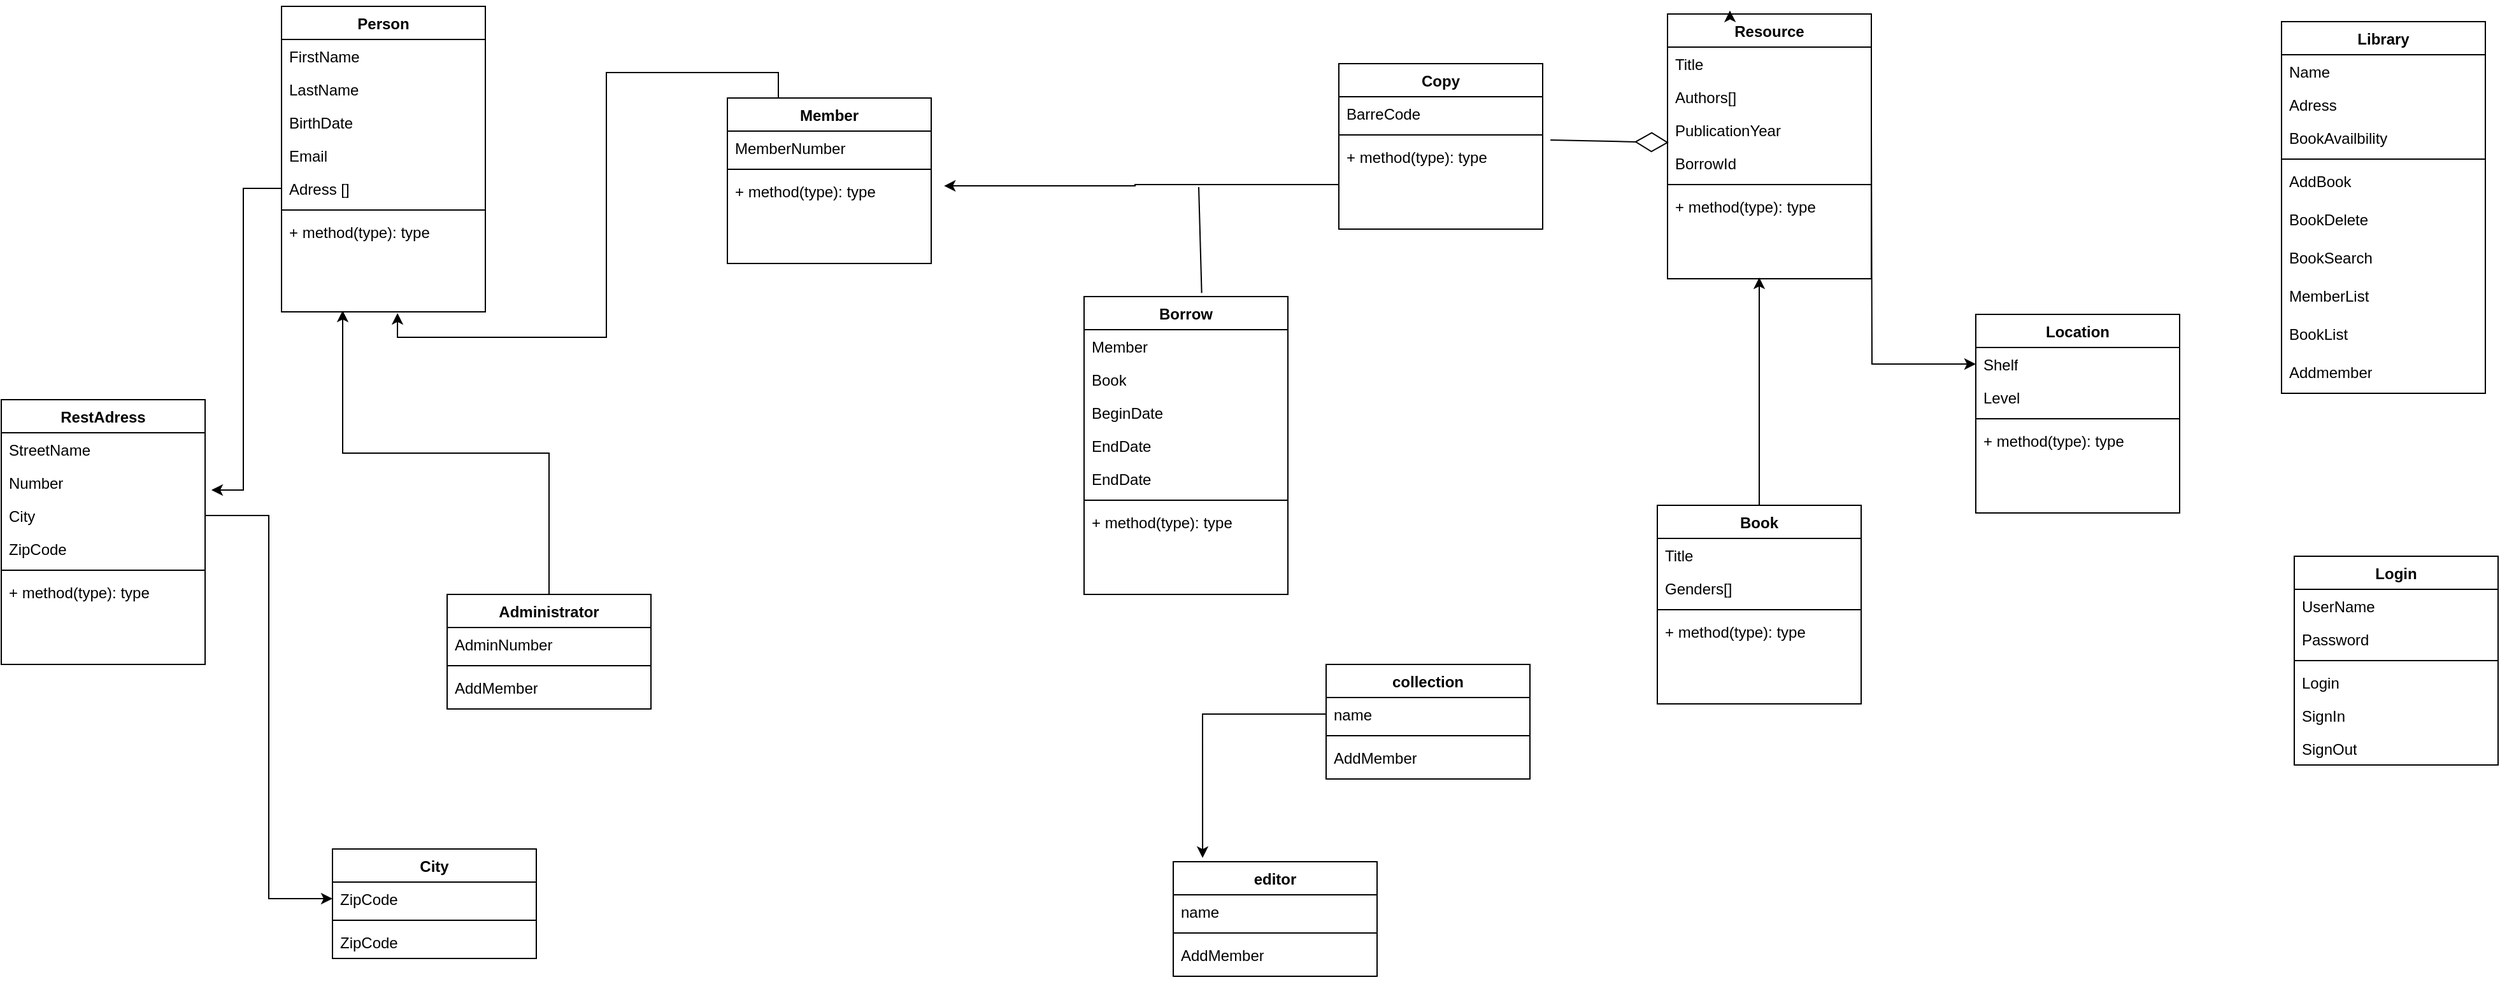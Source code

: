 <mxfile version="24.2.5" type="device">
  <diagram id="C5RBs43oDa-KdzZeNtuy" name="Page-1">
    <mxGraphModel dx="2245" dy="916" grid="1" gridSize="10" guides="1" tooltips="1" connect="1" arrows="1" fold="1" page="1" pageScale="1" pageWidth="827" pageHeight="1169" math="0" shadow="0">
      <root>
        <mxCell id="WIyWlLk6GJQsqaUBKTNV-0" />
        <mxCell id="WIyWlLk6GJQsqaUBKTNV-1" parent="WIyWlLk6GJQsqaUBKTNV-0" />
        <mxCell id="VsoS6DeXJQ3b_ejZ-WWd-1" value="Member" style="swimlane;fontStyle=1;align=center;verticalAlign=top;childLayout=stackLayout;horizontal=1;startSize=26;horizontalStack=0;resizeParent=1;resizeParentMax=0;resizeLast=0;collapsible=1;marginBottom=0;whiteSpace=wrap;html=1;" parent="WIyWlLk6GJQsqaUBKTNV-1" vertex="1">
          <mxGeometry x="-10" y="100" width="160" height="130" as="geometry" />
        </mxCell>
        <mxCell id="VsoS6DeXJQ3b_ejZ-WWd-2" value="&lt;div&gt;&lt;div&gt;MemberNumber&lt;/div&gt;&lt;/div&gt;" style="text;strokeColor=none;fillColor=none;align=left;verticalAlign=top;spacingLeft=4;spacingRight=4;overflow=hidden;rotatable=0;points=[[0,0.5],[1,0.5]];portConstraint=eastwest;whiteSpace=wrap;html=1;" parent="VsoS6DeXJQ3b_ejZ-WWd-1" vertex="1">
          <mxGeometry y="26" width="160" height="26" as="geometry" />
        </mxCell>
        <mxCell id="VsoS6DeXJQ3b_ejZ-WWd-4" value="" style="line;strokeWidth=1;fillColor=none;align=left;verticalAlign=middle;spacingTop=-1;spacingLeft=3;spacingRight=3;rotatable=0;labelPosition=right;points=[];portConstraint=eastwest;strokeColor=inherit;" parent="VsoS6DeXJQ3b_ejZ-WWd-1" vertex="1">
          <mxGeometry y="52" width="160" height="8" as="geometry" />
        </mxCell>
        <mxCell id="VsoS6DeXJQ3b_ejZ-WWd-5" value="+ method(type): type" style="text;strokeColor=none;fillColor=none;align=left;verticalAlign=top;spacingLeft=4;spacingRight=4;overflow=hidden;rotatable=0;points=[[0,0.5],[1,0.5]];portConstraint=eastwest;whiteSpace=wrap;html=1;" parent="VsoS6DeXJQ3b_ejZ-WWd-1" vertex="1">
          <mxGeometry y="60" width="160" height="70" as="geometry" />
        </mxCell>
        <mxCell id="VsoS6DeXJQ3b_ejZ-WWd-6" value="RestAdress" style="swimlane;fontStyle=1;align=center;verticalAlign=top;childLayout=stackLayout;horizontal=1;startSize=26;horizontalStack=0;resizeParent=1;resizeParentMax=0;resizeLast=0;collapsible=1;marginBottom=0;whiteSpace=wrap;html=1;" parent="WIyWlLk6GJQsqaUBKTNV-1" vertex="1">
          <mxGeometry x="-580" y="337" width="160" height="208" as="geometry" />
        </mxCell>
        <mxCell id="VsoS6DeXJQ3b_ejZ-WWd-7" value="&lt;div&gt;&lt;div&gt;StreetName&lt;/div&gt;&lt;/div&gt;" style="text;strokeColor=none;fillColor=none;align=left;verticalAlign=top;spacingLeft=4;spacingRight=4;overflow=hidden;rotatable=0;points=[[0,0.5],[1,0.5]];portConstraint=eastwest;whiteSpace=wrap;html=1;" parent="VsoS6DeXJQ3b_ejZ-WWd-6" vertex="1">
          <mxGeometry y="26" width="160" height="26" as="geometry" />
        </mxCell>
        <mxCell id="VsoS6DeXJQ3b_ejZ-WWd-8" value="&lt;div&gt;&lt;div&gt;Number&lt;/div&gt;&lt;/div&gt;" style="text;strokeColor=none;fillColor=none;align=left;verticalAlign=top;spacingLeft=4;spacingRight=4;overflow=hidden;rotatable=0;points=[[0,0.5],[1,0.5]];portConstraint=eastwest;whiteSpace=wrap;html=1;" parent="VsoS6DeXJQ3b_ejZ-WWd-6" vertex="1">
          <mxGeometry y="52" width="160" height="26" as="geometry" />
        </mxCell>
        <mxCell id="VsoS6DeXJQ3b_ejZ-WWd-9" value="City" style="text;strokeColor=none;fillColor=none;align=left;verticalAlign=top;spacingLeft=4;spacingRight=4;overflow=hidden;rotatable=0;points=[[0,0.5],[1,0.5]];portConstraint=eastwest;whiteSpace=wrap;html=1;" parent="VsoS6DeXJQ3b_ejZ-WWd-6" vertex="1">
          <mxGeometry y="78" width="160" height="26" as="geometry" />
        </mxCell>
        <mxCell id="VsoS6DeXJQ3b_ejZ-WWd-10" value="&lt;div&gt;&lt;div&gt;ZipCode&lt;/div&gt;&lt;/div&gt;" style="text;strokeColor=none;fillColor=none;align=left;verticalAlign=top;spacingLeft=4;spacingRight=4;overflow=hidden;rotatable=0;points=[[0,0.5],[1,0.5]];portConstraint=eastwest;whiteSpace=wrap;html=1;" parent="VsoS6DeXJQ3b_ejZ-WWd-6" vertex="1">
          <mxGeometry y="104" width="160" height="26" as="geometry" />
        </mxCell>
        <mxCell id="VsoS6DeXJQ3b_ejZ-WWd-11" value="" style="line;strokeWidth=1;fillColor=none;align=left;verticalAlign=middle;spacingTop=-1;spacingLeft=3;spacingRight=3;rotatable=0;labelPosition=right;points=[];portConstraint=eastwest;strokeColor=inherit;" parent="VsoS6DeXJQ3b_ejZ-WWd-6" vertex="1">
          <mxGeometry y="130" width="160" height="8" as="geometry" />
        </mxCell>
        <mxCell id="VsoS6DeXJQ3b_ejZ-WWd-12" value="+ method(type): type" style="text;strokeColor=none;fillColor=none;align=left;verticalAlign=top;spacingLeft=4;spacingRight=4;overflow=hidden;rotatable=0;points=[[0,0.5],[1,0.5]];portConstraint=eastwest;whiteSpace=wrap;html=1;" parent="VsoS6DeXJQ3b_ejZ-WWd-6" vertex="1">
          <mxGeometry y="138" width="160" height="70" as="geometry" />
        </mxCell>
        <mxCell id="VsoS6DeXJQ3b_ejZ-WWd-13" value="Person" style="swimlane;fontStyle=1;align=center;verticalAlign=top;childLayout=stackLayout;horizontal=1;startSize=26;horizontalStack=0;resizeParent=1;resizeParentMax=0;resizeLast=0;collapsible=1;marginBottom=0;whiteSpace=wrap;html=1;" parent="WIyWlLk6GJQsqaUBKTNV-1" vertex="1">
          <mxGeometry x="-360" y="28" width="160" height="240" as="geometry" />
        </mxCell>
        <mxCell id="VsoS6DeXJQ3b_ejZ-WWd-14" value="&lt;div&gt;&lt;div&gt;FirstName&lt;/div&gt;&lt;/div&gt;" style="text;strokeColor=none;fillColor=none;align=left;verticalAlign=top;spacingLeft=4;spacingRight=4;overflow=hidden;rotatable=0;points=[[0,0.5],[1,0.5]];portConstraint=eastwest;whiteSpace=wrap;html=1;" parent="VsoS6DeXJQ3b_ejZ-WWd-13" vertex="1">
          <mxGeometry y="26" width="160" height="26" as="geometry" />
        </mxCell>
        <mxCell id="VsoS6DeXJQ3b_ejZ-WWd-15" value="&lt;div&gt;&lt;div&gt;LastName&lt;/div&gt;&lt;/div&gt;" style="text;strokeColor=none;fillColor=none;align=left;verticalAlign=top;spacingLeft=4;spacingRight=4;overflow=hidden;rotatable=0;points=[[0,0.5],[1,0.5]];portConstraint=eastwest;whiteSpace=wrap;html=1;" parent="VsoS6DeXJQ3b_ejZ-WWd-13" vertex="1">
          <mxGeometry y="52" width="160" height="26" as="geometry" />
        </mxCell>
        <mxCell id="VsoS6DeXJQ3b_ejZ-WWd-16" value="BirthDate" style="text;strokeColor=none;fillColor=none;align=left;verticalAlign=top;spacingLeft=4;spacingRight=4;overflow=hidden;rotatable=0;points=[[0,0.5],[1,0.5]];portConstraint=eastwest;whiteSpace=wrap;html=1;" parent="VsoS6DeXJQ3b_ejZ-WWd-13" vertex="1">
          <mxGeometry y="78" width="160" height="26" as="geometry" />
        </mxCell>
        <mxCell id="VsoS6DeXJQ3b_ejZ-WWd-17" value="&lt;div&gt;&lt;div&gt;Email&lt;/div&gt;&lt;/div&gt;" style="text;strokeColor=none;fillColor=none;align=left;verticalAlign=top;spacingLeft=4;spacingRight=4;overflow=hidden;rotatable=0;points=[[0,0.5],[1,0.5]];portConstraint=eastwest;whiteSpace=wrap;html=1;" parent="VsoS6DeXJQ3b_ejZ-WWd-13" vertex="1">
          <mxGeometry y="104" width="160" height="26" as="geometry" />
        </mxCell>
        <mxCell id="VsoS6DeXJQ3b_ejZ-WWd-18" value="&lt;div&gt;&lt;div&gt;Adress []&lt;/div&gt;&lt;/div&gt;" style="text;strokeColor=none;fillColor=none;align=left;verticalAlign=top;spacingLeft=4;spacingRight=4;overflow=hidden;rotatable=0;points=[[0,0.5],[1,0.5]];portConstraint=eastwest;whiteSpace=wrap;html=1;" parent="VsoS6DeXJQ3b_ejZ-WWd-13" vertex="1">
          <mxGeometry y="130" width="160" height="26" as="geometry" />
        </mxCell>
        <mxCell id="VsoS6DeXJQ3b_ejZ-WWd-19" value="" style="line;strokeWidth=1;fillColor=none;align=left;verticalAlign=middle;spacingTop=-1;spacingLeft=3;spacingRight=3;rotatable=0;labelPosition=right;points=[];portConstraint=eastwest;strokeColor=inherit;" parent="VsoS6DeXJQ3b_ejZ-WWd-13" vertex="1">
          <mxGeometry y="156" width="160" height="8" as="geometry" />
        </mxCell>
        <mxCell id="VsoS6DeXJQ3b_ejZ-WWd-20" value="+ method(type): type" style="text;strokeColor=none;fillColor=none;align=left;verticalAlign=top;spacingLeft=4;spacingRight=4;overflow=hidden;rotatable=0;points=[[0,0.5],[1,0.5]];portConstraint=eastwest;whiteSpace=wrap;html=1;" parent="VsoS6DeXJQ3b_ejZ-WWd-13" vertex="1">
          <mxGeometry y="164" width="160" height="76" as="geometry" />
        </mxCell>
        <mxCell id="VsoS6DeXJQ3b_ejZ-WWd-21" value="Administrator" style="swimlane;fontStyle=1;align=center;verticalAlign=top;childLayout=stackLayout;horizontal=1;startSize=26;horizontalStack=0;resizeParent=1;resizeParentMax=0;resizeLast=0;collapsible=1;marginBottom=0;whiteSpace=wrap;html=1;" parent="WIyWlLk6GJQsqaUBKTNV-1" vertex="1">
          <mxGeometry x="-230" y="490" width="160" height="90" as="geometry" />
        </mxCell>
        <mxCell id="VsoS6DeXJQ3b_ejZ-WWd-22" value="&lt;div&gt;&lt;div&gt;AdminNumber&lt;/div&gt;&lt;/div&gt;" style="text;strokeColor=none;fillColor=none;align=left;verticalAlign=top;spacingLeft=4;spacingRight=4;overflow=hidden;rotatable=0;points=[[0,0.5],[1,0.5]];portConstraint=eastwest;whiteSpace=wrap;html=1;" parent="VsoS6DeXJQ3b_ejZ-WWd-21" vertex="1">
          <mxGeometry y="26" width="160" height="26" as="geometry" />
        </mxCell>
        <mxCell id="VsoS6DeXJQ3b_ejZ-WWd-23" value="" style="line;strokeWidth=1;fillColor=none;align=left;verticalAlign=middle;spacingTop=-1;spacingLeft=3;spacingRight=3;rotatable=0;labelPosition=right;points=[];portConstraint=eastwest;strokeColor=inherit;" parent="VsoS6DeXJQ3b_ejZ-WWd-21" vertex="1">
          <mxGeometry y="52" width="160" height="8" as="geometry" />
        </mxCell>
        <mxCell id="VsoS6DeXJQ3b_ejZ-WWd-24" value="AddMember" style="text;strokeColor=none;fillColor=none;align=left;verticalAlign=top;spacingLeft=4;spacingRight=4;overflow=hidden;rotatable=0;points=[[0,0.5],[1,0.5]];portConstraint=eastwest;whiteSpace=wrap;html=1;" parent="VsoS6DeXJQ3b_ejZ-WWd-21" vertex="1">
          <mxGeometry y="60" width="160" height="30" as="geometry" />
        </mxCell>
        <mxCell id="VsoS6DeXJQ3b_ejZ-WWd-27" value="Borrow" style="swimlane;fontStyle=1;align=center;verticalAlign=top;childLayout=stackLayout;horizontal=1;startSize=26;horizontalStack=0;resizeParent=1;resizeParentMax=0;resizeLast=0;collapsible=1;marginBottom=0;whiteSpace=wrap;html=1;" parent="WIyWlLk6GJQsqaUBKTNV-1" vertex="1">
          <mxGeometry x="270" y="256" width="160" height="234" as="geometry" />
        </mxCell>
        <mxCell id="VsoS6DeXJQ3b_ejZ-WWd-28" value="Member&lt;div&gt;&lt;br&gt;&lt;/div&gt;&lt;div&gt;&lt;br&gt;&lt;/div&gt;" style="text;strokeColor=none;fillColor=none;align=left;verticalAlign=top;spacingLeft=4;spacingRight=4;overflow=hidden;rotatable=0;points=[[0,0.5],[1,0.5]];portConstraint=eastwest;whiteSpace=wrap;html=1;" parent="VsoS6DeXJQ3b_ejZ-WWd-27" vertex="1">
          <mxGeometry y="26" width="160" height="26" as="geometry" />
        </mxCell>
        <mxCell id="VsoS6DeXJQ3b_ejZ-WWd-29" value="Book" style="text;strokeColor=none;fillColor=none;align=left;verticalAlign=top;spacingLeft=4;spacingRight=4;overflow=hidden;rotatable=0;points=[[0,0.5],[1,0.5]];portConstraint=eastwest;whiteSpace=wrap;html=1;" parent="VsoS6DeXJQ3b_ejZ-WWd-27" vertex="1">
          <mxGeometry y="52" width="160" height="26" as="geometry" />
        </mxCell>
        <mxCell id="VsoS6DeXJQ3b_ejZ-WWd-30" value="BeginDate" style="text;strokeColor=none;fillColor=none;align=left;verticalAlign=top;spacingLeft=4;spacingRight=4;overflow=hidden;rotatable=0;points=[[0,0.5],[1,0.5]];portConstraint=eastwest;whiteSpace=wrap;html=1;" parent="VsoS6DeXJQ3b_ejZ-WWd-27" vertex="1">
          <mxGeometry y="78" width="160" height="26" as="geometry" />
        </mxCell>
        <mxCell id="VsoS6DeXJQ3b_ejZ-WWd-31" value="EndDate" style="text;strokeColor=none;fillColor=none;align=left;verticalAlign=top;spacingLeft=4;spacingRight=4;overflow=hidden;rotatable=0;points=[[0,0.5],[1,0.5]];portConstraint=eastwest;whiteSpace=wrap;html=1;" parent="VsoS6DeXJQ3b_ejZ-WWd-27" vertex="1">
          <mxGeometry y="104" width="160" height="26" as="geometry" />
        </mxCell>
        <mxCell id="eBaNoc3yWOSBhbSrFhc7-2" value="EndDate" style="text;strokeColor=none;fillColor=none;align=left;verticalAlign=top;spacingLeft=4;spacingRight=4;overflow=hidden;rotatable=0;points=[[0,0.5],[1,0.5]];portConstraint=eastwest;whiteSpace=wrap;html=1;" parent="VsoS6DeXJQ3b_ejZ-WWd-27" vertex="1">
          <mxGeometry y="130" width="160" height="26" as="geometry" />
        </mxCell>
        <mxCell id="VsoS6DeXJQ3b_ejZ-WWd-32" value="" style="line;strokeWidth=1;fillColor=none;align=left;verticalAlign=middle;spacingTop=-1;spacingLeft=3;spacingRight=3;rotatable=0;labelPosition=right;points=[];portConstraint=eastwest;strokeColor=inherit;" parent="VsoS6DeXJQ3b_ejZ-WWd-27" vertex="1">
          <mxGeometry y="156" width="160" height="8" as="geometry" />
        </mxCell>
        <mxCell id="VsoS6DeXJQ3b_ejZ-WWd-33" value="+ method(type): type" style="text;strokeColor=none;fillColor=none;align=left;verticalAlign=top;spacingLeft=4;spacingRight=4;overflow=hidden;rotatable=0;points=[[0,0.5],[1,0.5]];portConstraint=eastwest;whiteSpace=wrap;html=1;" parent="VsoS6DeXJQ3b_ejZ-WWd-27" vertex="1">
          <mxGeometry y="164" width="160" height="70" as="geometry" />
        </mxCell>
        <mxCell id="VsoS6DeXJQ3b_ejZ-WWd-34" value="Library" style="swimlane;fontStyle=1;align=center;verticalAlign=top;childLayout=stackLayout;horizontal=1;startSize=26;horizontalStack=0;resizeParent=1;resizeParentMax=0;resizeLast=0;collapsible=1;marginBottom=0;whiteSpace=wrap;html=1;" parent="WIyWlLk6GJQsqaUBKTNV-1" vertex="1">
          <mxGeometry x="1210" y="40" width="160" height="292" as="geometry" />
        </mxCell>
        <mxCell id="VsoS6DeXJQ3b_ejZ-WWd-35" value="&lt;div&gt;&lt;div&gt;Name&lt;/div&gt;&lt;/div&gt;" style="text;strokeColor=none;fillColor=none;align=left;verticalAlign=top;spacingLeft=4;spacingRight=4;overflow=hidden;rotatable=0;points=[[0,0.5],[1,0.5]];portConstraint=eastwest;whiteSpace=wrap;html=1;" parent="VsoS6DeXJQ3b_ejZ-WWd-34" vertex="1">
          <mxGeometry y="26" width="160" height="26" as="geometry" />
        </mxCell>
        <mxCell id="VsoS6DeXJQ3b_ejZ-WWd-36" value="&lt;div&gt;&lt;div&gt;Adress&lt;/div&gt;&lt;/div&gt;" style="text;strokeColor=none;fillColor=none;align=left;verticalAlign=top;spacingLeft=4;spacingRight=4;overflow=hidden;rotatable=0;points=[[0,0.5],[1,0.5]];portConstraint=eastwest;whiteSpace=wrap;html=1;" parent="VsoS6DeXJQ3b_ejZ-WWd-34" vertex="1">
          <mxGeometry y="52" width="160" height="26" as="geometry" />
        </mxCell>
        <mxCell id="VsoS6DeXJQ3b_ejZ-WWd-37" value="&lt;div&gt;&lt;div&gt;BookAvailbility&lt;/div&gt;&lt;/div&gt;" style="text;strokeColor=none;fillColor=none;align=left;verticalAlign=top;spacingLeft=4;spacingRight=4;overflow=hidden;rotatable=0;points=[[0,0.5],[1,0.5]];portConstraint=eastwest;whiteSpace=wrap;html=1;" parent="VsoS6DeXJQ3b_ejZ-WWd-34" vertex="1">
          <mxGeometry y="78" width="160" height="26" as="geometry" />
        </mxCell>
        <mxCell id="VsoS6DeXJQ3b_ejZ-WWd-38" value="" style="line;strokeWidth=1;fillColor=none;align=left;verticalAlign=middle;spacingTop=-1;spacingLeft=3;spacingRight=3;rotatable=0;labelPosition=right;points=[];portConstraint=eastwest;strokeColor=inherit;" parent="VsoS6DeXJQ3b_ejZ-WWd-34" vertex="1">
          <mxGeometry y="104" width="160" height="8" as="geometry" />
        </mxCell>
        <mxCell id="VsoS6DeXJQ3b_ejZ-WWd-39" value="AddBook&lt;div&gt;&lt;br&gt;&lt;/div&gt;" style="text;strokeColor=none;fillColor=none;align=left;verticalAlign=top;spacingLeft=4;spacingRight=4;overflow=hidden;rotatable=0;points=[[0,0.5],[1,0.5]];portConstraint=eastwest;whiteSpace=wrap;html=1;" parent="VsoS6DeXJQ3b_ejZ-WWd-34" vertex="1">
          <mxGeometry y="112" width="160" height="30" as="geometry" />
        </mxCell>
        <mxCell id="VsoS6DeXJQ3b_ejZ-WWd-40" value="&lt;div&gt;BookDelete&lt;/div&gt;" style="text;strokeColor=none;fillColor=none;align=left;verticalAlign=top;spacingLeft=4;spacingRight=4;overflow=hidden;rotatable=0;points=[[0,0.5],[1,0.5]];portConstraint=eastwest;whiteSpace=wrap;html=1;" parent="VsoS6DeXJQ3b_ejZ-WWd-34" vertex="1">
          <mxGeometry y="142" width="160" height="30" as="geometry" />
        </mxCell>
        <mxCell id="VsoS6DeXJQ3b_ejZ-WWd-41" value="&lt;div&gt;BookSearch&lt;/div&gt;" style="text;strokeColor=none;fillColor=none;align=left;verticalAlign=top;spacingLeft=4;spacingRight=4;overflow=hidden;rotatable=0;points=[[0,0.5],[1,0.5]];portConstraint=eastwest;whiteSpace=wrap;html=1;" parent="VsoS6DeXJQ3b_ejZ-WWd-34" vertex="1">
          <mxGeometry y="172" width="160" height="30" as="geometry" />
        </mxCell>
        <mxCell id="VsoS6DeXJQ3b_ejZ-WWd-42" value="&lt;div&gt;MemberList&lt;/div&gt;" style="text;strokeColor=none;fillColor=none;align=left;verticalAlign=top;spacingLeft=4;spacingRight=4;overflow=hidden;rotatable=0;points=[[0,0.5],[1,0.5]];portConstraint=eastwest;whiteSpace=wrap;html=1;" parent="VsoS6DeXJQ3b_ejZ-WWd-34" vertex="1">
          <mxGeometry y="202" width="160" height="30" as="geometry" />
        </mxCell>
        <mxCell id="VsoS6DeXJQ3b_ejZ-WWd-43" value="&lt;div&gt;BookList&lt;/div&gt;" style="text;strokeColor=none;fillColor=none;align=left;verticalAlign=top;spacingLeft=4;spacingRight=4;overflow=hidden;rotatable=0;points=[[0,0.5],[1,0.5]];portConstraint=eastwest;whiteSpace=wrap;html=1;" parent="VsoS6DeXJQ3b_ejZ-WWd-34" vertex="1">
          <mxGeometry y="232" width="160" height="30" as="geometry" />
        </mxCell>
        <mxCell id="VsoS6DeXJQ3b_ejZ-WWd-44" value="&lt;div&gt;Addmember&lt;/div&gt;" style="text;strokeColor=none;fillColor=none;align=left;verticalAlign=top;spacingLeft=4;spacingRight=4;overflow=hidden;rotatable=0;points=[[0,0.5],[1,0.5]];portConstraint=eastwest;whiteSpace=wrap;html=1;" parent="VsoS6DeXJQ3b_ejZ-WWd-34" vertex="1">
          <mxGeometry y="262" width="160" height="30" as="geometry" />
        </mxCell>
        <mxCell id="VsoS6DeXJQ3b_ejZ-WWd-45" value="Book" style="swimlane;fontStyle=1;align=center;verticalAlign=top;childLayout=stackLayout;horizontal=1;startSize=26;horizontalStack=0;resizeParent=1;resizeParentMax=0;resizeLast=0;collapsible=1;marginBottom=0;whiteSpace=wrap;html=1;" parent="WIyWlLk6GJQsqaUBKTNV-1" vertex="1">
          <mxGeometry x="720" y="420" width="160" height="156" as="geometry" />
        </mxCell>
        <mxCell id="VsoS6DeXJQ3b_ejZ-WWd-46" value="&lt;div&gt;Title&lt;div&gt;&lt;br&gt;&lt;/div&gt;&lt;/div&gt;" style="text;strokeColor=none;fillColor=none;align=left;verticalAlign=top;spacingLeft=4;spacingRight=4;overflow=hidden;rotatable=0;points=[[0,0.5],[1,0.5]];portConstraint=eastwest;whiteSpace=wrap;html=1;" parent="VsoS6DeXJQ3b_ejZ-WWd-45" vertex="1">
          <mxGeometry y="26" width="160" height="26" as="geometry" />
        </mxCell>
        <mxCell id="VsoS6DeXJQ3b_ejZ-WWd-48" value="&lt;div&gt;&lt;div&gt;Genders[]&lt;/div&gt;&lt;/div&gt;" style="text;strokeColor=none;fillColor=none;align=left;verticalAlign=top;spacingLeft=4;spacingRight=4;overflow=hidden;rotatable=0;points=[[0,0.5],[1,0.5]];portConstraint=eastwest;whiteSpace=wrap;html=1;" parent="VsoS6DeXJQ3b_ejZ-WWd-45" vertex="1">
          <mxGeometry y="52" width="160" height="26" as="geometry" />
        </mxCell>
        <mxCell id="VsoS6DeXJQ3b_ejZ-WWd-51" value="" style="line;strokeWidth=1;fillColor=none;align=left;verticalAlign=middle;spacingTop=-1;spacingLeft=3;spacingRight=3;rotatable=0;labelPosition=right;points=[];portConstraint=eastwest;strokeColor=inherit;" parent="VsoS6DeXJQ3b_ejZ-WWd-45" vertex="1">
          <mxGeometry y="78" width="160" height="8" as="geometry" />
        </mxCell>
        <mxCell id="VsoS6DeXJQ3b_ejZ-WWd-52" value="+ method(type): type" style="text;strokeColor=none;fillColor=none;align=left;verticalAlign=top;spacingLeft=4;spacingRight=4;overflow=hidden;rotatable=0;points=[[0,0.5],[1,0.5]];portConstraint=eastwest;whiteSpace=wrap;html=1;" parent="VsoS6DeXJQ3b_ejZ-WWd-45" vertex="1">
          <mxGeometry y="86" width="160" height="70" as="geometry" />
        </mxCell>
        <mxCell id="VsoS6DeXJQ3b_ejZ-WWd-53" value="Login" style="swimlane;fontStyle=1;align=center;verticalAlign=top;childLayout=stackLayout;horizontal=1;startSize=26;horizontalStack=0;resizeParent=1;resizeParentMax=0;resizeLast=0;collapsible=1;marginBottom=0;whiteSpace=wrap;html=1;" parent="WIyWlLk6GJQsqaUBKTNV-1" vertex="1">
          <mxGeometry x="1220" y="460" width="160" height="164" as="geometry" />
        </mxCell>
        <mxCell id="VsoS6DeXJQ3b_ejZ-WWd-54" value="&lt;div&gt;&lt;div&gt;UserName&lt;/div&gt;&lt;/div&gt;" style="text;strokeColor=none;fillColor=none;align=left;verticalAlign=top;spacingLeft=4;spacingRight=4;overflow=hidden;rotatable=0;points=[[0,0.5],[1,0.5]];portConstraint=eastwest;whiteSpace=wrap;html=1;" parent="VsoS6DeXJQ3b_ejZ-WWd-53" vertex="1">
          <mxGeometry y="26" width="160" height="26" as="geometry" />
        </mxCell>
        <mxCell id="VsoS6DeXJQ3b_ejZ-WWd-55" value="&lt;div&gt;&lt;div&gt;Password&lt;/div&gt;&lt;/div&gt;" style="text;strokeColor=none;fillColor=none;align=left;verticalAlign=top;spacingLeft=4;spacingRight=4;overflow=hidden;rotatable=0;points=[[0,0.5],[1,0.5]];portConstraint=eastwest;whiteSpace=wrap;html=1;" parent="VsoS6DeXJQ3b_ejZ-WWd-53" vertex="1">
          <mxGeometry y="52" width="160" height="26" as="geometry" />
        </mxCell>
        <mxCell id="VsoS6DeXJQ3b_ejZ-WWd-56" value="" style="line;strokeWidth=1;fillColor=none;align=left;verticalAlign=middle;spacingTop=-1;spacingLeft=3;spacingRight=3;rotatable=0;labelPosition=right;points=[];portConstraint=eastwest;strokeColor=inherit;" parent="VsoS6DeXJQ3b_ejZ-WWd-53" vertex="1">
          <mxGeometry y="78" width="160" height="8" as="geometry" />
        </mxCell>
        <mxCell id="VsoS6DeXJQ3b_ejZ-WWd-57" value="Login" style="text;strokeColor=none;fillColor=none;align=left;verticalAlign=top;spacingLeft=4;spacingRight=4;overflow=hidden;rotatable=0;points=[[0,0.5],[1,0.5]];portConstraint=eastwest;whiteSpace=wrap;html=1;" parent="VsoS6DeXJQ3b_ejZ-WWd-53" vertex="1">
          <mxGeometry y="86" width="160" height="26" as="geometry" />
        </mxCell>
        <mxCell id="VsoS6DeXJQ3b_ejZ-WWd-58" value="SignIn" style="text;strokeColor=none;fillColor=none;align=left;verticalAlign=top;spacingLeft=4;spacingRight=4;overflow=hidden;rotatable=0;points=[[0,0.5],[1,0.5]];portConstraint=eastwest;whiteSpace=wrap;html=1;" parent="VsoS6DeXJQ3b_ejZ-WWd-53" vertex="1">
          <mxGeometry y="112" width="160" height="26" as="geometry" />
        </mxCell>
        <mxCell id="VsoS6DeXJQ3b_ejZ-WWd-59" value="SignOut" style="text;strokeColor=none;fillColor=none;align=left;verticalAlign=top;spacingLeft=4;spacingRight=4;overflow=hidden;rotatable=0;points=[[0,0.5],[1,0.5]];portConstraint=eastwest;whiteSpace=wrap;html=1;" parent="VsoS6DeXJQ3b_ejZ-WWd-53" vertex="1">
          <mxGeometry y="138" width="160" height="26" as="geometry" />
        </mxCell>
        <mxCell id="VsoS6DeXJQ3b_ejZ-WWd-60" value="City" style="swimlane;fontStyle=1;align=center;verticalAlign=top;childLayout=stackLayout;horizontal=1;startSize=26;horizontalStack=0;resizeParent=1;resizeParentMax=0;resizeLast=0;collapsible=1;marginBottom=0;whiteSpace=wrap;html=1;" parent="WIyWlLk6GJQsqaUBKTNV-1" vertex="1">
          <mxGeometry x="-320" y="690" width="160" height="86" as="geometry" />
        </mxCell>
        <mxCell id="VsoS6DeXJQ3b_ejZ-WWd-61" value="&lt;div&gt;&lt;div&gt;ZipCode&lt;/div&gt;&lt;/div&gt;" style="text;strokeColor=none;fillColor=none;align=left;verticalAlign=top;spacingLeft=4;spacingRight=4;overflow=hidden;rotatable=0;points=[[0,0.5],[1,0.5]];portConstraint=eastwest;whiteSpace=wrap;html=1;" parent="VsoS6DeXJQ3b_ejZ-WWd-60" vertex="1">
          <mxGeometry y="26" width="160" height="26" as="geometry" />
        </mxCell>
        <mxCell id="VsoS6DeXJQ3b_ejZ-WWd-62" value="" style="line;strokeWidth=1;fillColor=none;align=left;verticalAlign=middle;spacingTop=-1;spacingLeft=3;spacingRight=3;rotatable=0;labelPosition=right;points=[];portConstraint=eastwest;strokeColor=inherit;" parent="VsoS6DeXJQ3b_ejZ-WWd-60" vertex="1">
          <mxGeometry y="52" width="160" height="8" as="geometry" />
        </mxCell>
        <mxCell id="VsoS6DeXJQ3b_ejZ-WWd-63" value="&lt;div&gt;&lt;div&gt;ZipCode&lt;/div&gt;&lt;/div&gt;" style="text;strokeColor=none;fillColor=none;align=left;verticalAlign=top;spacingLeft=4;spacingRight=4;overflow=hidden;rotatable=0;points=[[0,0.5],[1,0.5]];portConstraint=eastwest;whiteSpace=wrap;html=1;" parent="VsoS6DeXJQ3b_ejZ-WWd-60" vertex="1">
          <mxGeometry y="60" width="160" height="26" as="geometry" />
        </mxCell>
        <mxCell id="VsoS6DeXJQ3b_ejZ-WWd-65" style="edgeStyle=orthogonalEdgeStyle;rounded=0;orthogonalLoop=1;jettySize=auto;html=1;entryX=0;entryY=0.5;entryDx=0;entryDy=0;" parent="WIyWlLk6GJQsqaUBKTNV-1" source="VsoS6DeXJQ3b_ejZ-WWd-9" target="VsoS6DeXJQ3b_ejZ-WWd-61" edge="1">
          <mxGeometry relative="1" as="geometry" />
        </mxCell>
        <mxCell id="VsoS6DeXJQ3b_ejZ-WWd-66" value="collection" style="swimlane;fontStyle=1;align=center;verticalAlign=top;childLayout=stackLayout;horizontal=1;startSize=26;horizontalStack=0;resizeParent=1;resizeParentMax=0;resizeLast=0;collapsible=1;marginBottom=0;whiteSpace=wrap;html=1;" parent="WIyWlLk6GJQsqaUBKTNV-1" vertex="1">
          <mxGeometry x="460" y="545" width="160" height="90" as="geometry" />
        </mxCell>
        <mxCell id="VsoS6DeXJQ3b_ejZ-WWd-67" value="&lt;div&gt;&lt;div&gt;name&lt;/div&gt;&lt;/div&gt;" style="text;strokeColor=none;fillColor=none;align=left;verticalAlign=top;spacingLeft=4;spacingRight=4;overflow=hidden;rotatable=0;points=[[0,0.5],[1,0.5]];portConstraint=eastwest;whiteSpace=wrap;html=1;" parent="VsoS6DeXJQ3b_ejZ-WWd-66" vertex="1">
          <mxGeometry y="26" width="160" height="26" as="geometry" />
        </mxCell>
        <mxCell id="VsoS6DeXJQ3b_ejZ-WWd-68" value="" style="line;strokeWidth=1;fillColor=none;align=left;verticalAlign=middle;spacingTop=-1;spacingLeft=3;spacingRight=3;rotatable=0;labelPosition=right;points=[];portConstraint=eastwest;strokeColor=inherit;" parent="VsoS6DeXJQ3b_ejZ-WWd-66" vertex="1">
          <mxGeometry y="52" width="160" height="8" as="geometry" />
        </mxCell>
        <mxCell id="VsoS6DeXJQ3b_ejZ-WWd-69" value="AddMember" style="text;strokeColor=none;fillColor=none;align=left;verticalAlign=top;spacingLeft=4;spacingRight=4;overflow=hidden;rotatable=0;points=[[0,0.5],[1,0.5]];portConstraint=eastwest;whiteSpace=wrap;html=1;" parent="VsoS6DeXJQ3b_ejZ-WWd-66" vertex="1">
          <mxGeometry y="60" width="160" height="30" as="geometry" />
        </mxCell>
        <mxCell id="VsoS6DeXJQ3b_ejZ-WWd-70" value="editor" style="swimlane;fontStyle=1;align=center;verticalAlign=top;childLayout=stackLayout;horizontal=1;startSize=26;horizontalStack=0;resizeParent=1;resizeParentMax=0;resizeLast=0;collapsible=1;marginBottom=0;whiteSpace=wrap;html=1;" parent="WIyWlLk6GJQsqaUBKTNV-1" vertex="1">
          <mxGeometry x="340" y="700" width="160" height="90" as="geometry" />
        </mxCell>
        <mxCell id="VsoS6DeXJQ3b_ejZ-WWd-71" value="&lt;div&gt;&lt;div&gt;name&lt;/div&gt;&lt;/div&gt;" style="text;strokeColor=none;fillColor=none;align=left;verticalAlign=top;spacingLeft=4;spacingRight=4;overflow=hidden;rotatable=0;points=[[0,0.5],[1,0.5]];portConstraint=eastwest;whiteSpace=wrap;html=1;" parent="VsoS6DeXJQ3b_ejZ-WWd-70" vertex="1">
          <mxGeometry y="26" width="160" height="26" as="geometry" />
        </mxCell>
        <mxCell id="VsoS6DeXJQ3b_ejZ-WWd-72" value="" style="line;strokeWidth=1;fillColor=none;align=left;verticalAlign=middle;spacingTop=-1;spacingLeft=3;spacingRight=3;rotatable=0;labelPosition=right;points=[];portConstraint=eastwest;strokeColor=inherit;" parent="VsoS6DeXJQ3b_ejZ-WWd-70" vertex="1">
          <mxGeometry y="52" width="160" height="8" as="geometry" />
        </mxCell>
        <mxCell id="VsoS6DeXJQ3b_ejZ-WWd-73" value="AddMember" style="text;strokeColor=none;fillColor=none;align=left;verticalAlign=top;spacingLeft=4;spacingRight=4;overflow=hidden;rotatable=0;points=[[0,0.5],[1,0.5]];portConstraint=eastwest;whiteSpace=wrap;html=1;" parent="VsoS6DeXJQ3b_ejZ-WWd-70" vertex="1">
          <mxGeometry y="60" width="160" height="30" as="geometry" />
        </mxCell>
        <mxCell id="eBaNoc3yWOSBhbSrFhc7-1" style="edgeStyle=orthogonalEdgeStyle;rounded=0;orthogonalLoop=1;jettySize=auto;html=1;exitX=0;exitY=0.5;exitDx=0;exitDy=0;entryX=1.031;entryY=-0.269;entryDx=0;entryDy=0;entryPerimeter=0;" parent="WIyWlLk6GJQsqaUBKTNV-1" source="VsoS6DeXJQ3b_ejZ-WWd-18" target="VsoS6DeXJQ3b_ejZ-WWd-9" edge="1">
          <mxGeometry relative="1" as="geometry" />
        </mxCell>
        <mxCell id="eBaNoc3yWOSBhbSrFhc7-4" value="Copy" style="swimlane;fontStyle=1;align=center;verticalAlign=top;childLayout=stackLayout;horizontal=1;startSize=26;horizontalStack=0;resizeParent=1;resizeParentMax=0;resizeLast=0;collapsible=1;marginBottom=0;whiteSpace=wrap;html=1;" parent="WIyWlLk6GJQsqaUBKTNV-1" vertex="1">
          <mxGeometry x="470" y="73" width="160" height="130" as="geometry" />
        </mxCell>
        <mxCell id="eBaNoc3yWOSBhbSrFhc7-6" value="BarreCode" style="text;strokeColor=none;fillColor=none;align=left;verticalAlign=top;spacingLeft=4;spacingRight=4;overflow=hidden;rotatable=0;points=[[0,0.5],[1,0.5]];portConstraint=eastwest;whiteSpace=wrap;html=1;" parent="eBaNoc3yWOSBhbSrFhc7-4" vertex="1">
          <mxGeometry y="26" width="160" height="26" as="geometry" />
        </mxCell>
        <mxCell id="eBaNoc3yWOSBhbSrFhc7-10" value="" style="line;strokeWidth=1;fillColor=none;align=left;verticalAlign=middle;spacingTop=-1;spacingLeft=3;spacingRight=3;rotatable=0;labelPosition=right;points=[];portConstraint=eastwest;strokeColor=inherit;" parent="eBaNoc3yWOSBhbSrFhc7-4" vertex="1">
          <mxGeometry y="52" width="160" height="8" as="geometry" />
        </mxCell>
        <mxCell id="eBaNoc3yWOSBhbSrFhc7-11" value="+ method(type): type" style="text;strokeColor=none;fillColor=none;align=left;verticalAlign=top;spacingLeft=4;spacingRight=4;overflow=hidden;rotatable=0;points=[[0,0.5],[1,0.5]];portConstraint=eastwest;whiteSpace=wrap;html=1;" parent="eBaNoc3yWOSBhbSrFhc7-4" vertex="1">
          <mxGeometry y="60" width="160" height="70" as="geometry" />
        </mxCell>
        <mxCell id="eBaNoc3yWOSBhbSrFhc7-12" value="Location" style="swimlane;fontStyle=1;align=center;verticalAlign=top;childLayout=stackLayout;horizontal=1;startSize=26;horizontalStack=0;resizeParent=1;resizeParentMax=0;resizeLast=0;collapsible=1;marginBottom=0;whiteSpace=wrap;html=1;" parent="WIyWlLk6GJQsqaUBKTNV-1" vertex="1">
          <mxGeometry x="970" y="270" width="160" height="156" as="geometry" />
        </mxCell>
        <mxCell id="eBaNoc3yWOSBhbSrFhc7-14" value="Shelf" style="text;strokeColor=none;fillColor=none;align=left;verticalAlign=top;spacingLeft=4;spacingRight=4;overflow=hidden;rotatable=0;points=[[0,0.5],[1,0.5]];portConstraint=eastwest;whiteSpace=wrap;html=1;" parent="eBaNoc3yWOSBhbSrFhc7-12" vertex="1">
          <mxGeometry y="26" width="160" height="26" as="geometry" />
        </mxCell>
        <mxCell id="eBaNoc3yWOSBhbSrFhc7-15" value="Level" style="text;strokeColor=none;fillColor=none;align=left;verticalAlign=top;spacingLeft=4;spacingRight=4;overflow=hidden;rotatable=0;points=[[0,0.5],[1,0.5]];portConstraint=eastwest;whiteSpace=wrap;html=1;" parent="eBaNoc3yWOSBhbSrFhc7-12" vertex="1">
          <mxGeometry y="52" width="160" height="26" as="geometry" />
        </mxCell>
        <mxCell id="eBaNoc3yWOSBhbSrFhc7-16" value="" style="line;strokeWidth=1;fillColor=none;align=left;verticalAlign=middle;spacingTop=-1;spacingLeft=3;spacingRight=3;rotatable=0;labelPosition=right;points=[];portConstraint=eastwest;strokeColor=inherit;" parent="eBaNoc3yWOSBhbSrFhc7-12" vertex="1">
          <mxGeometry y="78" width="160" height="8" as="geometry" />
        </mxCell>
        <mxCell id="eBaNoc3yWOSBhbSrFhc7-17" value="+ method(type): type" style="text;strokeColor=none;fillColor=none;align=left;verticalAlign=top;spacingLeft=4;spacingRight=4;overflow=hidden;rotatable=0;points=[[0,0.5],[1,0.5]];portConstraint=eastwest;whiteSpace=wrap;html=1;" parent="eBaNoc3yWOSBhbSrFhc7-12" vertex="1">
          <mxGeometry y="86" width="160" height="70" as="geometry" />
        </mxCell>
        <mxCell id="eBaNoc3yWOSBhbSrFhc7-19" value="Resource" style="swimlane;fontStyle=1;align=center;verticalAlign=top;childLayout=stackLayout;horizontal=1;startSize=26;horizontalStack=0;resizeParent=1;resizeParentMax=0;resizeLast=0;collapsible=1;marginBottom=0;whiteSpace=wrap;html=1;" parent="WIyWlLk6GJQsqaUBKTNV-1" vertex="1">
          <mxGeometry x="728" y="34" width="160" height="208" as="geometry" />
        </mxCell>
        <mxCell id="eBaNoc3yWOSBhbSrFhc7-20" value="&lt;div&gt;Title&lt;div&gt;&lt;br&gt;&lt;/div&gt;&lt;/div&gt;" style="text;strokeColor=none;fillColor=none;align=left;verticalAlign=top;spacingLeft=4;spacingRight=4;overflow=hidden;rotatable=0;points=[[0,0.5],[1,0.5]];portConstraint=eastwest;whiteSpace=wrap;html=1;" parent="eBaNoc3yWOSBhbSrFhc7-19" vertex="1">
          <mxGeometry y="26" width="160" height="26" as="geometry" />
        </mxCell>
        <mxCell id="eBaNoc3yWOSBhbSrFhc7-21" value="&lt;div&gt;&lt;div&gt;Authors[]&lt;/div&gt;&lt;/div&gt;" style="text;strokeColor=none;fillColor=none;align=left;verticalAlign=top;spacingLeft=4;spacingRight=4;overflow=hidden;rotatable=0;points=[[0,0.5],[1,0.5]];portConstraint=eastwest;whiteSpace=wrap;html=1;" parent="eBaNoc3yWOSBhbSrFhc7-19" vertex="1">
          <mxGeometry y="52" width="160" height="26" as="geometry" />
        </mxCell>
        <mxCell id="eBaNoc3yWOSBhbSrFhc7-23" value="&lt;div&gt;&lt;div&gt;PublicationYear&lt;/div&gt;&lt;/div&gt;" style="text;strokeColor=none;fillColor=none;align=left;verticalAlign=top;spacingLeft=4;spacingRight=4;overflow=hidden;rotatable=0;points=[[0,0.5],[1,0.5]];portConstraint=eastwest;whiteSpace=wrap;html=1;" parent="eBaNoc3yWOSBhbSrFhc7-19" vertex="1">
          <mxGeometry y="78" width="160" height="26" as="geometry" />
        </mxCell>
        <mxCell id="eBaNoc3yWOSBhbSrFhc7-24" value="&lt;div&gt;&lt;div&gt;BorrowId&lt;/div&gt;&lt;/div&gt;" style="text;strokeColor=none;fillColor=none;align=left;verticalAlign=top;spacingLeft=4;spacingRight=4;overflow=hidden;rotatable=0;points=[[0,0.5],[1,0.5]];portConstraint=eastwest;whiteSpace=wrap;html=1;" parent="eBaNoc3yWOSBhbSrFhc7-19" vertex="1">
          <mxGeometry y="104" width="160" height="26" as="geometry" />
        </mxCell>
        <mxCell id="eBaNoc3yWOSBhbSrFhc7-25" value="" style="line;strokeWidth=1;fillColor=none;align=left;verticalAlign=middle;spacingTop=-1;spacingLeft=3;spacingRight=3;rotatable=0;labelPosition=right;points=[];portConstraint=eastwest;strokeColor=inherit;" parent="eBaNoc3yWOSBhbSrFhc7-19" vertex="1">
          <mxGeometry y="130" width="160" height="8" as="geometry" />
        </mxCell>
        <mxCell id="eBaNoc3yWOSBhbSrFhc7-26" value="+ method(type): type" style="text;strokeColor=none;fillColor=none;align=left;verticalAlign=top;spacingLeft=4;spacingRight=4;overflow=hidden;rotatable=0;points=[[0,0.5],[1,0.5]];portConstraint=eastwest;whiteSpace=wrap;html=1;" parent="eBaNoc3yWOSBhbSrFhc7-19" vertex="1">
          <mxGeometry y="138" width="160" height="70" as="geometry" />
        </mxCell>
        <mxCell id="eBaNoc3yWOSBhbSrFhc7-29" style="edgeStyle=orthogonalEdgeStyle;rounded=0;orthogonalLoop=1;jettySize=auto;html=1;entryX=0.45;entryY=0.986;entryDx=0;entryDy=0;entryPerimeter=0;" parent="WIyWlLk6GJQsqaUBKTNV-1" source="VsoS6DeXJQ3b_ejZ-WWd-45" target="eBaNoc3yWOSBhbSrFhc7-26" edge="1">
          <mxGeometry relative="1" as="geometry" />
        </mxCell>
        <mxCell id="eBaNoc3yWOSBhbSrFhc7-37" style="edgeStyle=orthogonalEdgeStyle;rounded=0;orthogonalLoop=1;jettySize=auto;html=1;exitX=0.5;exitY=0;exitDx=0;exitDy=0;entryX=0.306;entryY=-0.013;entryDx=0;entryDy=0;entryPerimeter=0;" parent="WIyWlLk6GJQsqaUBKTNV-1" source="eBaNoc3yWOSBhbSrFhc7-19" target="eBaNoc3yWOSBhbSrFhc7-19" edge="1">
          <mxGeometry relative="1" as="geometry" />
        </mxCell>
        <mxCell id="eBaNoc3yWOSBhbSrFhc7-46" value="" style="endArrow=diamondThin;endFill=0;endSize=24;html=1;rounded=0;exitX=1.038;exitY=0;exitDx=0;exitDy=0;exitPerimeter=0;entryX=0.006;entryY=0.885;entryDx=0;entryDy=0;entryPerimeter=0;" parent="WIyWlLk6GJQsqaUBKTNV-1" source="eBaNoc3yWOSBhbSrFhc7-11" target="eBaNoc3yWOSBhbSrFhc7-23" edge="1">
          <mxGeometry width="160" relative="1" as="geometry">
            <mxPoint x="490" y="99" as="sourcePoint" />
            <mxPoint x="690" y="110" as="targetPoint" />
          </mxGeometry>
        </mxCell>
        <mxCell id="eBaNoc3yWOSBhbSrFhc7-55" style="edgeStyle=orthogonalEdgeStyle;rounded=0;orthogonalLoop=1;jettySize=auto;html=1;exitX=0.5;exitY=0;exitDx=0;exitDy=0;entryX=0.3;entryY=0.987;entryDx=0;entryDy=0;entryPerimeter=0;" parent="WIyWlLk6GJQsqaUBKTNV-1" source="VsoS6DeXJQ3b_ejZ-WWd-21" target="VsoS6DeXJQ3b_ejZ-WWd-20" edge="1">
          <mxGeometry relative="1" as="geometry" />
        </mxCell>
        <mxCell id="eBaNoc3yWOSBhbSrFhc7-56" style="edgeStyle=orthogonalEdgeStyle;rounded=0;orthogonalLoop=1;jettySize=auto;html=1;exitX=0.25;exitY=0;exitDx=0;exitDy=0;entryX=0.569;entryY=1.013;entryDx=0;entryDy=0;entryPerimeter=0;" parent="WIyWlLk6GJQsqaUBKTNV-1" source="VsoS6DeXJQ3b_ejZ-WWd-1" target="VsoS6DeXJQ3b_ejZ-WWd-20" edge="1">
          <mxGeometry relative="1" as="geometry" />
        </mxCell>
        <mxCell id="eBaNoc3yWOSBhbSrFhc7-61" style="edgeStyle=orthogonalEdgeStyle;rounded=0;orthogonalLoop=1;jettySize=auto;html=1;exitX=0;exitY=0.5;exitDx=0;exitDy=0;entryX=1.063;entryY=0.129;entryDx=0;entryDy=0;entryPerimeter=0;" parent="WIyWlLk6GJQsqaUBKTNV-1" source="eBaNoc3yWOSBhbSrFhc7-11" target="VsoS6DeXJQ3b_ejZ-WWd-5" edge="1">
          <mxGeometry relative="1" as="geometry" />
        </mxCell>
        <mxCell id="eBaNoc3yWOSBhbSrFhc7-64" style="edgeStyle=orthogonalEdgeStyle;rounded=0;orthogonalLoop=1;jettySize=auto;html=1;exitX=1;exitY=0.5;exitDx=0;exitDy=0;" parent="WIyWlLk6GJQsqaUBKTNV-1" target="eBaNoc3yWOSBhbSrFhc7-14" edge="1">
          <mxGeometry relative="1" as="geometry">
            <mxPoint x="970" y="309" as="targetPoint" />
            <mxPoint x="888" y="125" as="sourcePoint" />
          </mxGeometry>
        </mxCell>
        <mxCell id="eBaNoc3yWOSBhbSrFhc7-65" style="edgeStyle=orthogonalEdgeStyle;rounded=0;orthogonalLoop=1;jettySize=auto;html=1;exitX=0;exitY=0.5;exitDx=0;exitDy=0;entryX=0.144;entryY=-0.033;entryDx=0;entryDy=0;entryPerimeter=0;" parent="WIyWlLk6GJQsqaUBKTNV-1" source="VsoS6DeXJQ3b_ejZ-WWd-67" target="VsoS6DeXJQ3b_ejZ-WWd-70" edge="1">
          <mxGeometry relative="1" as="geometry" />
        </mxCell>
        <mxCell id="qIwb6yCLL6S4rro-EnWG-2" value="" style="endArrow=none;html=1;rounded=0;entryX=0.577;entryY=-0.012;entryDx=0;entryDy=0;entryPerimeter=0;" edge="1" parent="WIyWlLk6GJQsqaUBKTNV-1" target="VsoS6DeXJQ3b_ejZ-WWd-27">
          <mxGeometry width="50" height="50" relative="1" as="geometry">
            <mxPoint x="360" y="170" as="sourcePoint" />
            <mxPoint x="530" y="380" as="targetPoint" />
          </mxGeometry>
        </mxCell>
      </root>
    </mxGraphModel>
  </diagram>
</mxfile>
